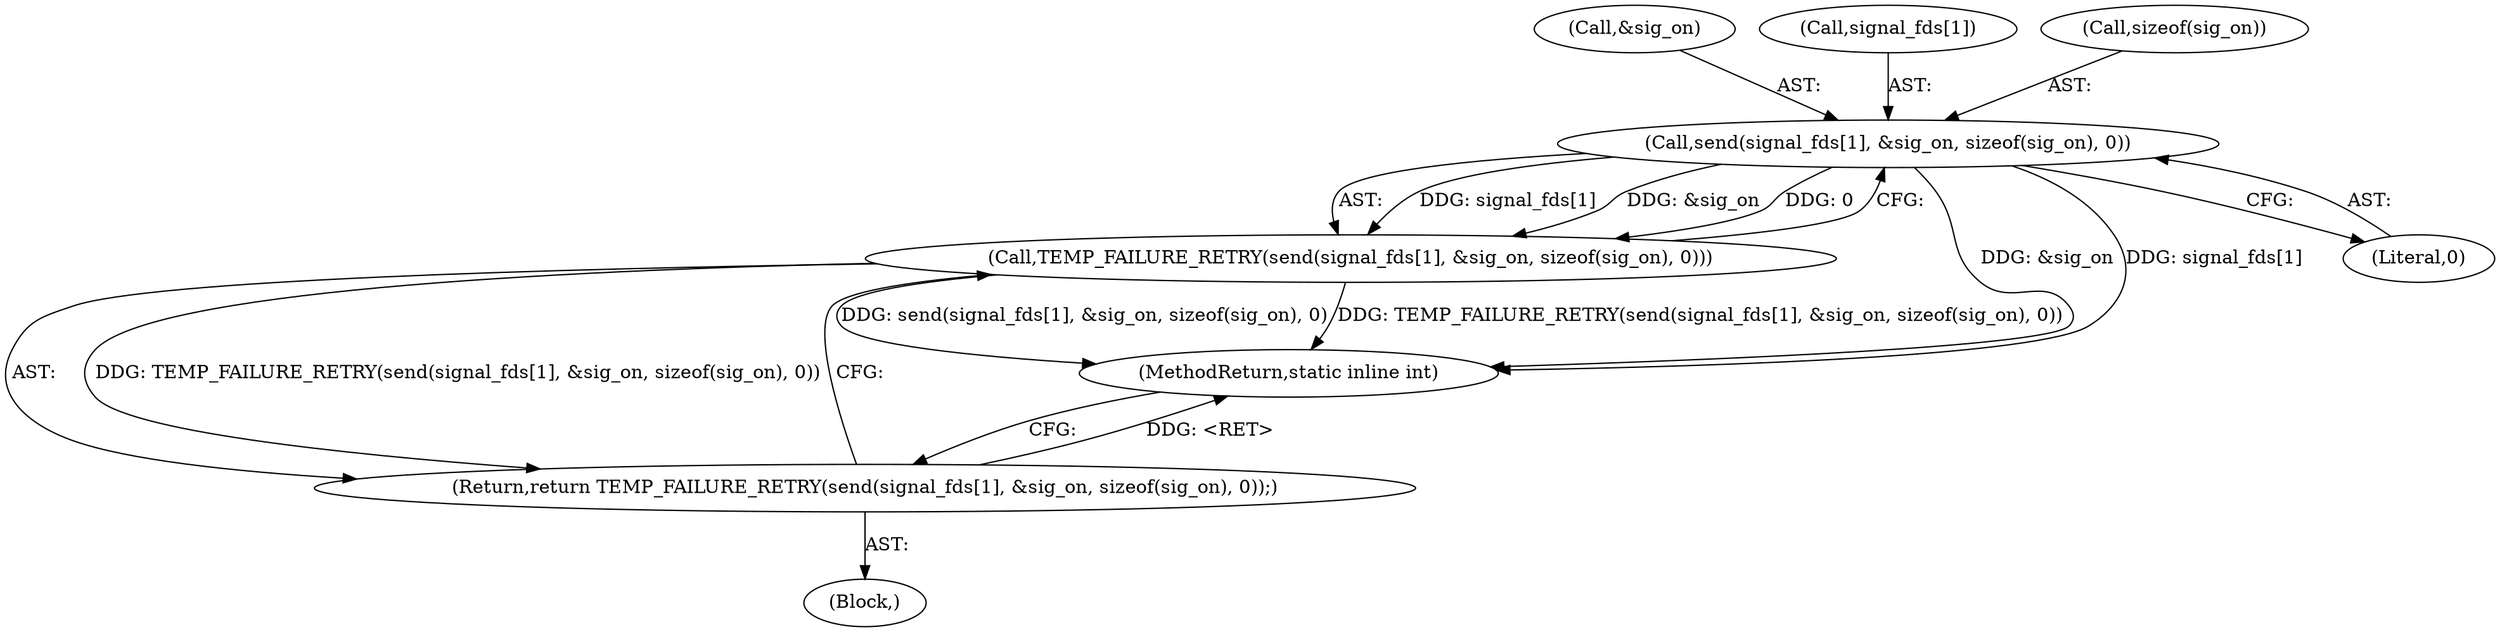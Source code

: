 digraph "0_Android_472271b153c5dc53c28beac55480a8d8434b2d5c_17@API" {
"1000111" [label="(Call,send(signal_fds[1], &sig_on, sizeof(sig_on), 0))"];
"1000110" [label="(Call,TEMP_FAILURE_RETRY(send(signal_fds[1], &sig_on, sizeof(sig_on), 0)))"];
"1000109" [label="(Return,return TEMP_FAILURE_RETRY(send(signal_fds[1], &sig_on, sizeof(sig_on), 0));)"];
"1000120" [label="(MethodReturn,static inline int)"];
"1000109" [label="(Return,return TEMP_FAILURE_RETRY(send(signal_fds[1], &sig_on, sizeof(sig_on), 0));)"];
"1000111" [label="(Call,send(signal_fds[1], &sig_on, sizeof(sig_on), 0))"];
"1000115" [label="(Call,&sig_on)"];
"1000102" [label="(Block,)"];
"1000119" [label="(Literal,0)"];
"1000112" [label="(Call,signal_fds[1])"];
"1000117" [label="(Call,sizeof(sig_on))"];
"1000110" [label="(Call,TEMP_FAILURE_RETRY(send(signal_fds[1], &sig_on, sizeof(sig_on), 0)))"];
"1000111" -> "1000110"  [label="AST: "];
"1000111" -> "1000119"  [label="CFG: "];
"1000112" -> "1000111"  [label="AST: "];
"1000115" -> "1000111"  [label="AST: "];
"1000117" -> "1000111"  [label="AST: "];
"1000119" -> "1000111"  [label="AST: "];
"1000110" -> "1000111"  [label="CFG: "];
"1000111" -> "1000120"  [label="DDG: &sig_on"];
"1000111" -> "1000120"  [label="DDG: signal_fds[1]"];
"1000111" -> "1000110"  [label="DDG: signal_fds[1]"];
"1000111" -> "1000110"  [label="DDG: &sig_on"];
"1000111" -> "1000110"  [label="DDG: 0"];
"1000110" -> "1000109"  [label="AST: "];
"1000109" -> "1000110"  [label="CFG: "];
"1000110" -> "1000120"  [label="DDG: send(signal_fds[1], &sig_on, sizeof(sig_on), 0)"];
"1000110" -> "1000120"  [label="DDG: TEMP_FAILURE_RETRY(send(signal_fds[1], &sig_on, sizeof(sig_on), 0))"];
"1000110" -> "1000109"  [label="DDG: TEMP_FAILURE_RETRY(send(signal_fds[1], &sig_on, sizeof(sig_on), 0))"];
"1000109" -> "1000102"  [label="AST: "];
"1000120" -> "1000109"  [label="CFG: "];
"1000109" -> "1000120"  [label="DDG: <RET>"];
}
